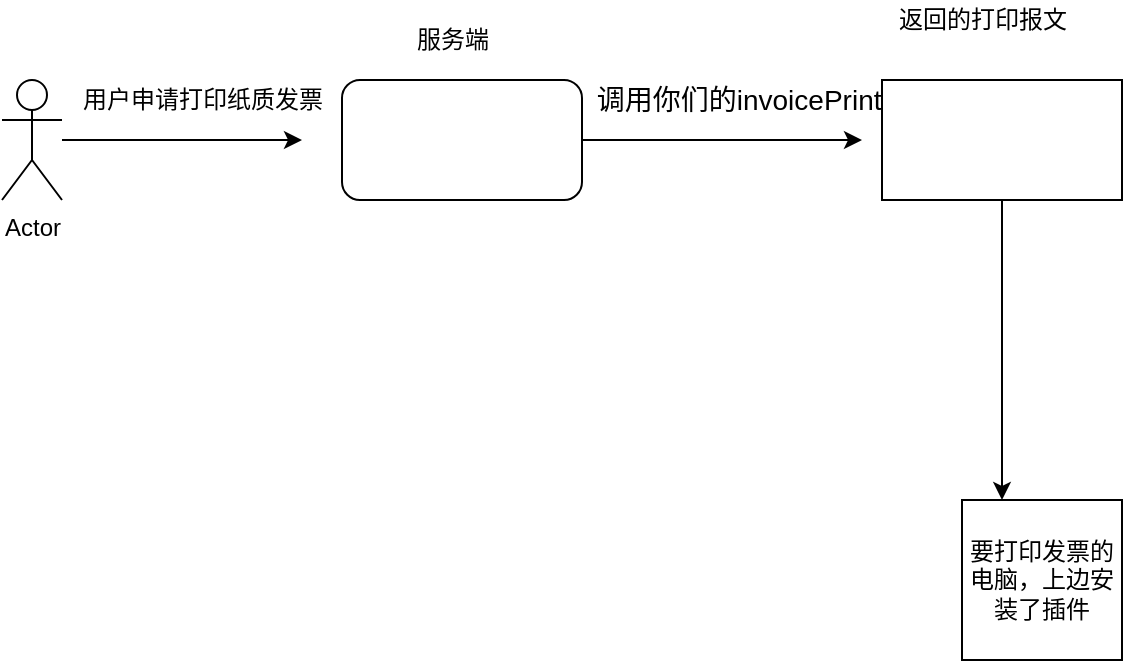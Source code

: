 <mxfile version="14.8.4" type="github"><diagram id="_gi2yk1AkfxAzePPXX8b" name="Page-1"><mxGraphModel dx="1422" dy="762" grid="1" gridSize="10" guides="1" tooltips="1" connect="1" arrows="1" fold="1" page="1" pageScale="1" pageWidth="827" pageHeight="1169" math="0" shadow="0"><root><mxCell id="0"/><mxCell id="1" parent="0"/><mxCell id="FYIiPkZk_dLr6WQsThZt-1" value="Actor" style="shape=umlActor;verticalLabelPosition=bottom;verticalAlign=top;html=1;outlineConnect=0;" parent="1" vertex="1"><mxGeometry x="90" y="190" width="30" height="60" as="geometry"/></mxCell><mxCell id="FYIiPkZk_dLr6WQsThZt-3" value="" style="endArrow=classic;html=1;" parent="1" source="FYIiPkZk_dLr6WQsThZt-1" edge="1"><mxGeometry width="50" height="50" relative="1" as="geometry"><mxPoint x="120" y="270" as="sourcePoint"/><mxPoint x="240" y="220" as="targetPoint"/></mxGeometry></mxCell><mxCell id="FYIiPkZk_dLr6WQsThZt-4" value="用户申请打印纸质发票" style="text;html=1;align=center;verticalAlign=middle;resizable=0;points=[];autosize=1;strokeColor=none;" parent="1" vertex="1"><mxGeometry x="120" y="190" width="140" height="20" as="geometry"/></mxCell><mxCell id="FYIiPkZk_dLr6WQsThZt-5" value="" style="rounded=1;whiteSpace=wrap;html=1;" parent="1" vertex="1"><mxGeometry x="260" y="190" width="120" height="60" as="geometry"/></mxCell><mxCell id="FYIiPkZk_dLr6WQsThZt-6" value="服务端" style="text;html=1;align=center;verticalAlign=middle;resizable=0;points=[];autosize=1;strokeColor=none;" parent="1" vertex="1"><mxGeometry x="290" y="160" width="50" height="20" as="geometry"/></mxCell><mxCell id="FYIiPkZk_dLr6WQsThZt-8" value="" style="endArrow=classic;html=1;" parent="1" source="FYIiPkZk_dLr6WQsThZt-5" edge="1"><mxGeometry width="50" height="50" relative="1" as="geometry"><mxPoint x="380" y="270" as="sourcePoint"/><mxPoint x="520" y="220" as="targetPoint"/></mxGeometry></mxCell><mxCell id="FYIiPkZk_dLr6WQsThZt-11" value="&lt;span lang=&quot;EN-US&quot; style=&quot;font-size: 10.5pt&quot;&gt;调用你们的invoicePrint&amp;nbsp;&lt;/span&gt;" style="text;html=1;align=center;verticalAlign=middle;resizable=0;points=[];autosize=1;strokeColor=none;" parent="1" vertex="1"><mxGeometry x="380" y="190" width="160" height="20" as="geometry"/></mxCell><mxCell id="FYIiPkZk_dLr6WQsThZt-12" value="" style="rounded=0;whiteSpace=wrap;html=1;" parent="1" vertex="1"><mxGeometry x="530" y="190" width="120" height="60" as="geometry"/></mxCell><mxCell id="FYIiPkZk_dLr6WQsThZt-13" value="返回的打印报文" style="text;html=1;align=center;verticalAlign=middle;resizable=0;points=[];autosize=1;strokeColor=none;" parent="1" vertex="1"><mxGeometry x="530" y="150" width="100" height="20" as="geometry"/></mxCell><mxCell id="FYIiPkZk_dLr6WQsThZt-15" value="要打印发票的电脑，上边安装了插件" style="whiteSpace=wrap;html=1;aspect=fixed;" parent="1" vertex="1"><mxGeometry x="570" y="400" width="80" height="80" as="geometry"/></mxCell><mxCell id="FYIiPkZk_dLr6WQsThZt-22" value="" style="endArrow=classic;html=1;entryX=0.25;entryY=0;entryDx=0;entryDy=0;" parent="1" source="FYIiPkZk_dLr6WQsThZt-12" target="FYIiPkZk_dLr6WQsThZt-15" edge="1"><mxGeometry width="50" height="50" relative="1" as="geometry"><mxPoint x="590" y="300" as="sourcePoint"/><mxPoint x="590" y="320.711" as="targetPoint"/></mxGeometry></mxCell></root></mxGraphModel></diagram></mxfile>
